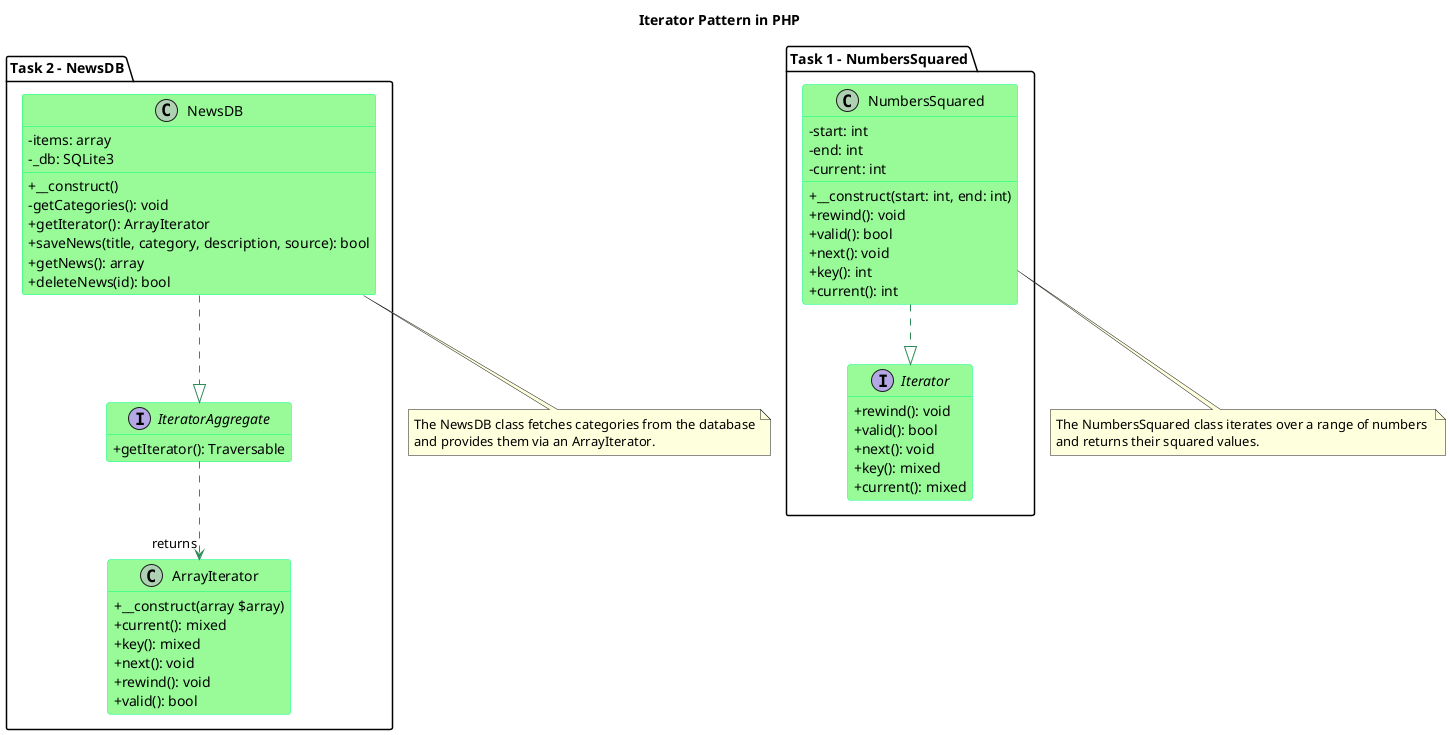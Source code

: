 @startuml Iterator Pattern

' Style options
skinparam classAttributeIconSize 0
skinparam class {
    BackgroundColor PaleGreen
    ArrowColor SeaGreen
    BorderColor SpringGreen
}
skinparam interface {
    BackgroundColor LightSkyBlue
    ArrowColor SteelBlue
    BorderColor DeepSkyBlue
}
hide empty members

' Header
title Iterator Pattern in PHP

' Task 1: Iterator Interface Implementation
package "Task 1 - NumbersSquared" {
    interface Iterator {
        + rewind(): void
        + valid(): bool
        + next(): void
        + key(): mixed
        + current(): mixed
    }

    class NumbersSquared {
        - start: int
        - end: int
        - current: int
        + __construct(start: int, end: int)
        + rewind(): void
        + valid(): bool
        + next(): void
        + key(): int
        + current(): int
    }

    NumbersSquared ..|> Iterator
}

' Task 2: IteratorAggregate Implementation
package "Task 2 - NewsDB" {
    interface IteratorAggregate {
        + getIterator(): Traversable
    }

    class ArrayIterator {
        + __construct(array $array)
        + current(): mixed
        + key(): mixed
        + next(): void
        + rewind(): void
        + valid(): bool
    }

    class "NewsDB" {
        - items: array
        - _db: SQLite3
        + __construct()
        - getCategories(): void
        + getIterator(): ArrayIterator
        + saveNews(title, category, description, source): bool
        + getNews(): array
        + deleteNews(id): bool
    }

    NewsDB ..|> IteratorAggregate
    IteratorAggregate ..> "returns" ArrayIterator
}

note bottom of NewsDB
  The NewsDB class fetches categories from the database
  and provides them via an ArrayIterator.
end note

note bottom of NumbersSquared
  The NumbersSquared class iterates over a range of numbers 
  and returns their squared values.
end note

@enduml 